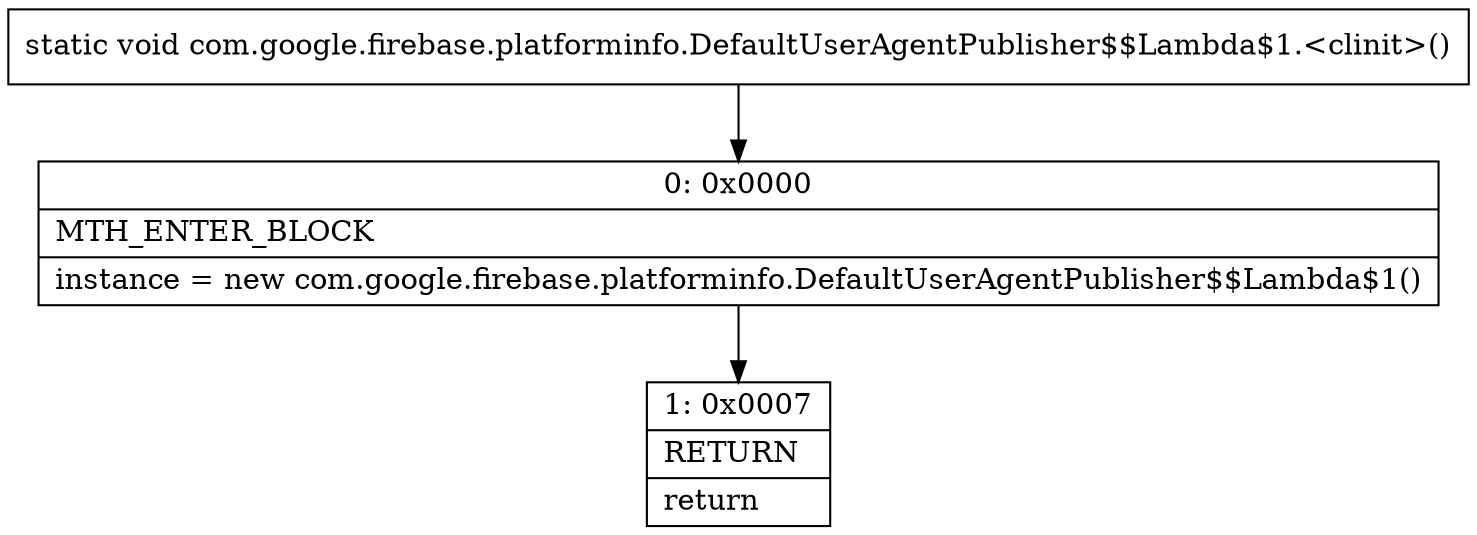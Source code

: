 digraph "CFG forcom.google.firebase.platforminfo.DefaultUserAgentPublisher$$Lambda$1.\<clinit\>()V" {
Node_0 [shape=record,label="{0\:\ 0x0000|MTH_ENTER_BLOCK\l|instance = new com.google.firebase.platforminfo.DefaultUserAgentPublisher$$Lambda$1()\l}"];
Node_1 [shape=record,label="{1\:\ 0x0007|RETURN\l|return\l}"];
MethodNode[shape=record,label="{static void com.google.firebase.platforminfo.DefaultUserAgentPublisher$$Lambda$1.\<clinit\>() }"];
MethodNode -> Node_0;
Node_0 -> Node_1;
}

